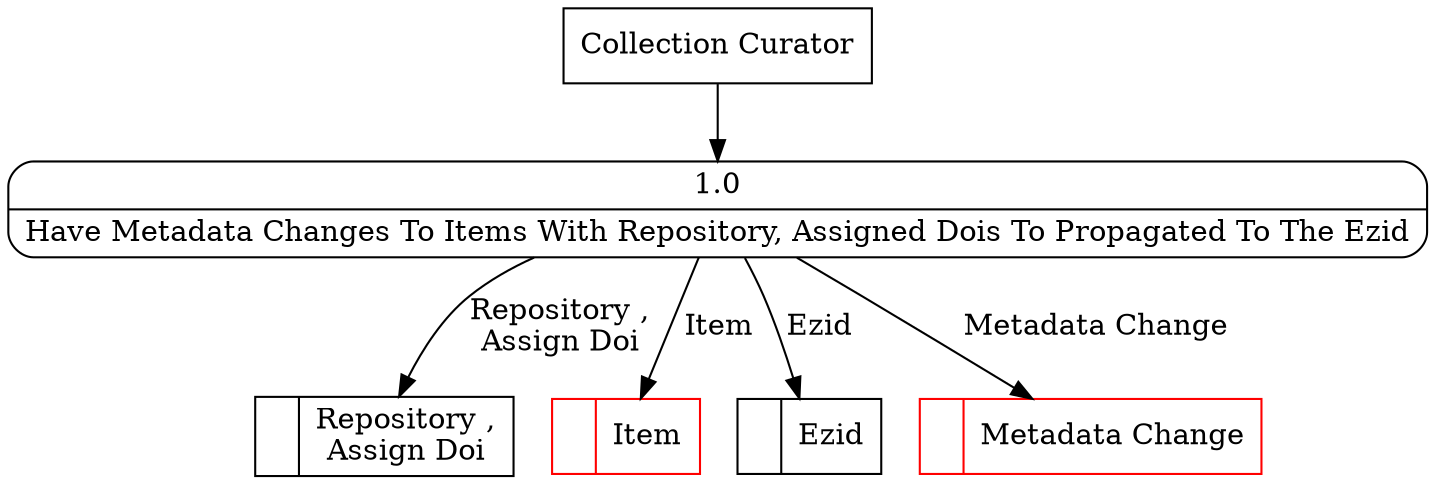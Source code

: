digraph dfd2{ 
node[shape=record]
200 [label="<f0>  |<f1> Repository ,\nAssign Doi " ];
201 [label="<f0>  |<f1> Item " color=red];
202 [label="<f0>  |<f1> Ezid " ];
203 [label="<f0>  |<f1> Metadata Change " color=red];
204 [label="Collection Curator" shape=box];
205 [label="{<f0> 1.0|<f1> Have Metadata Changes To Items With Repository, Assigned Dois To Propagated To The Ezid }" shape=Mrecord];
204 -> 205
205 -> 203 [label="Metadata Change"]
205 -> 201 [label="Item"]
205 -> 200 [label="Repository ,\nAssign Doi"]
205 -> 202 [label="Ezid"]
}